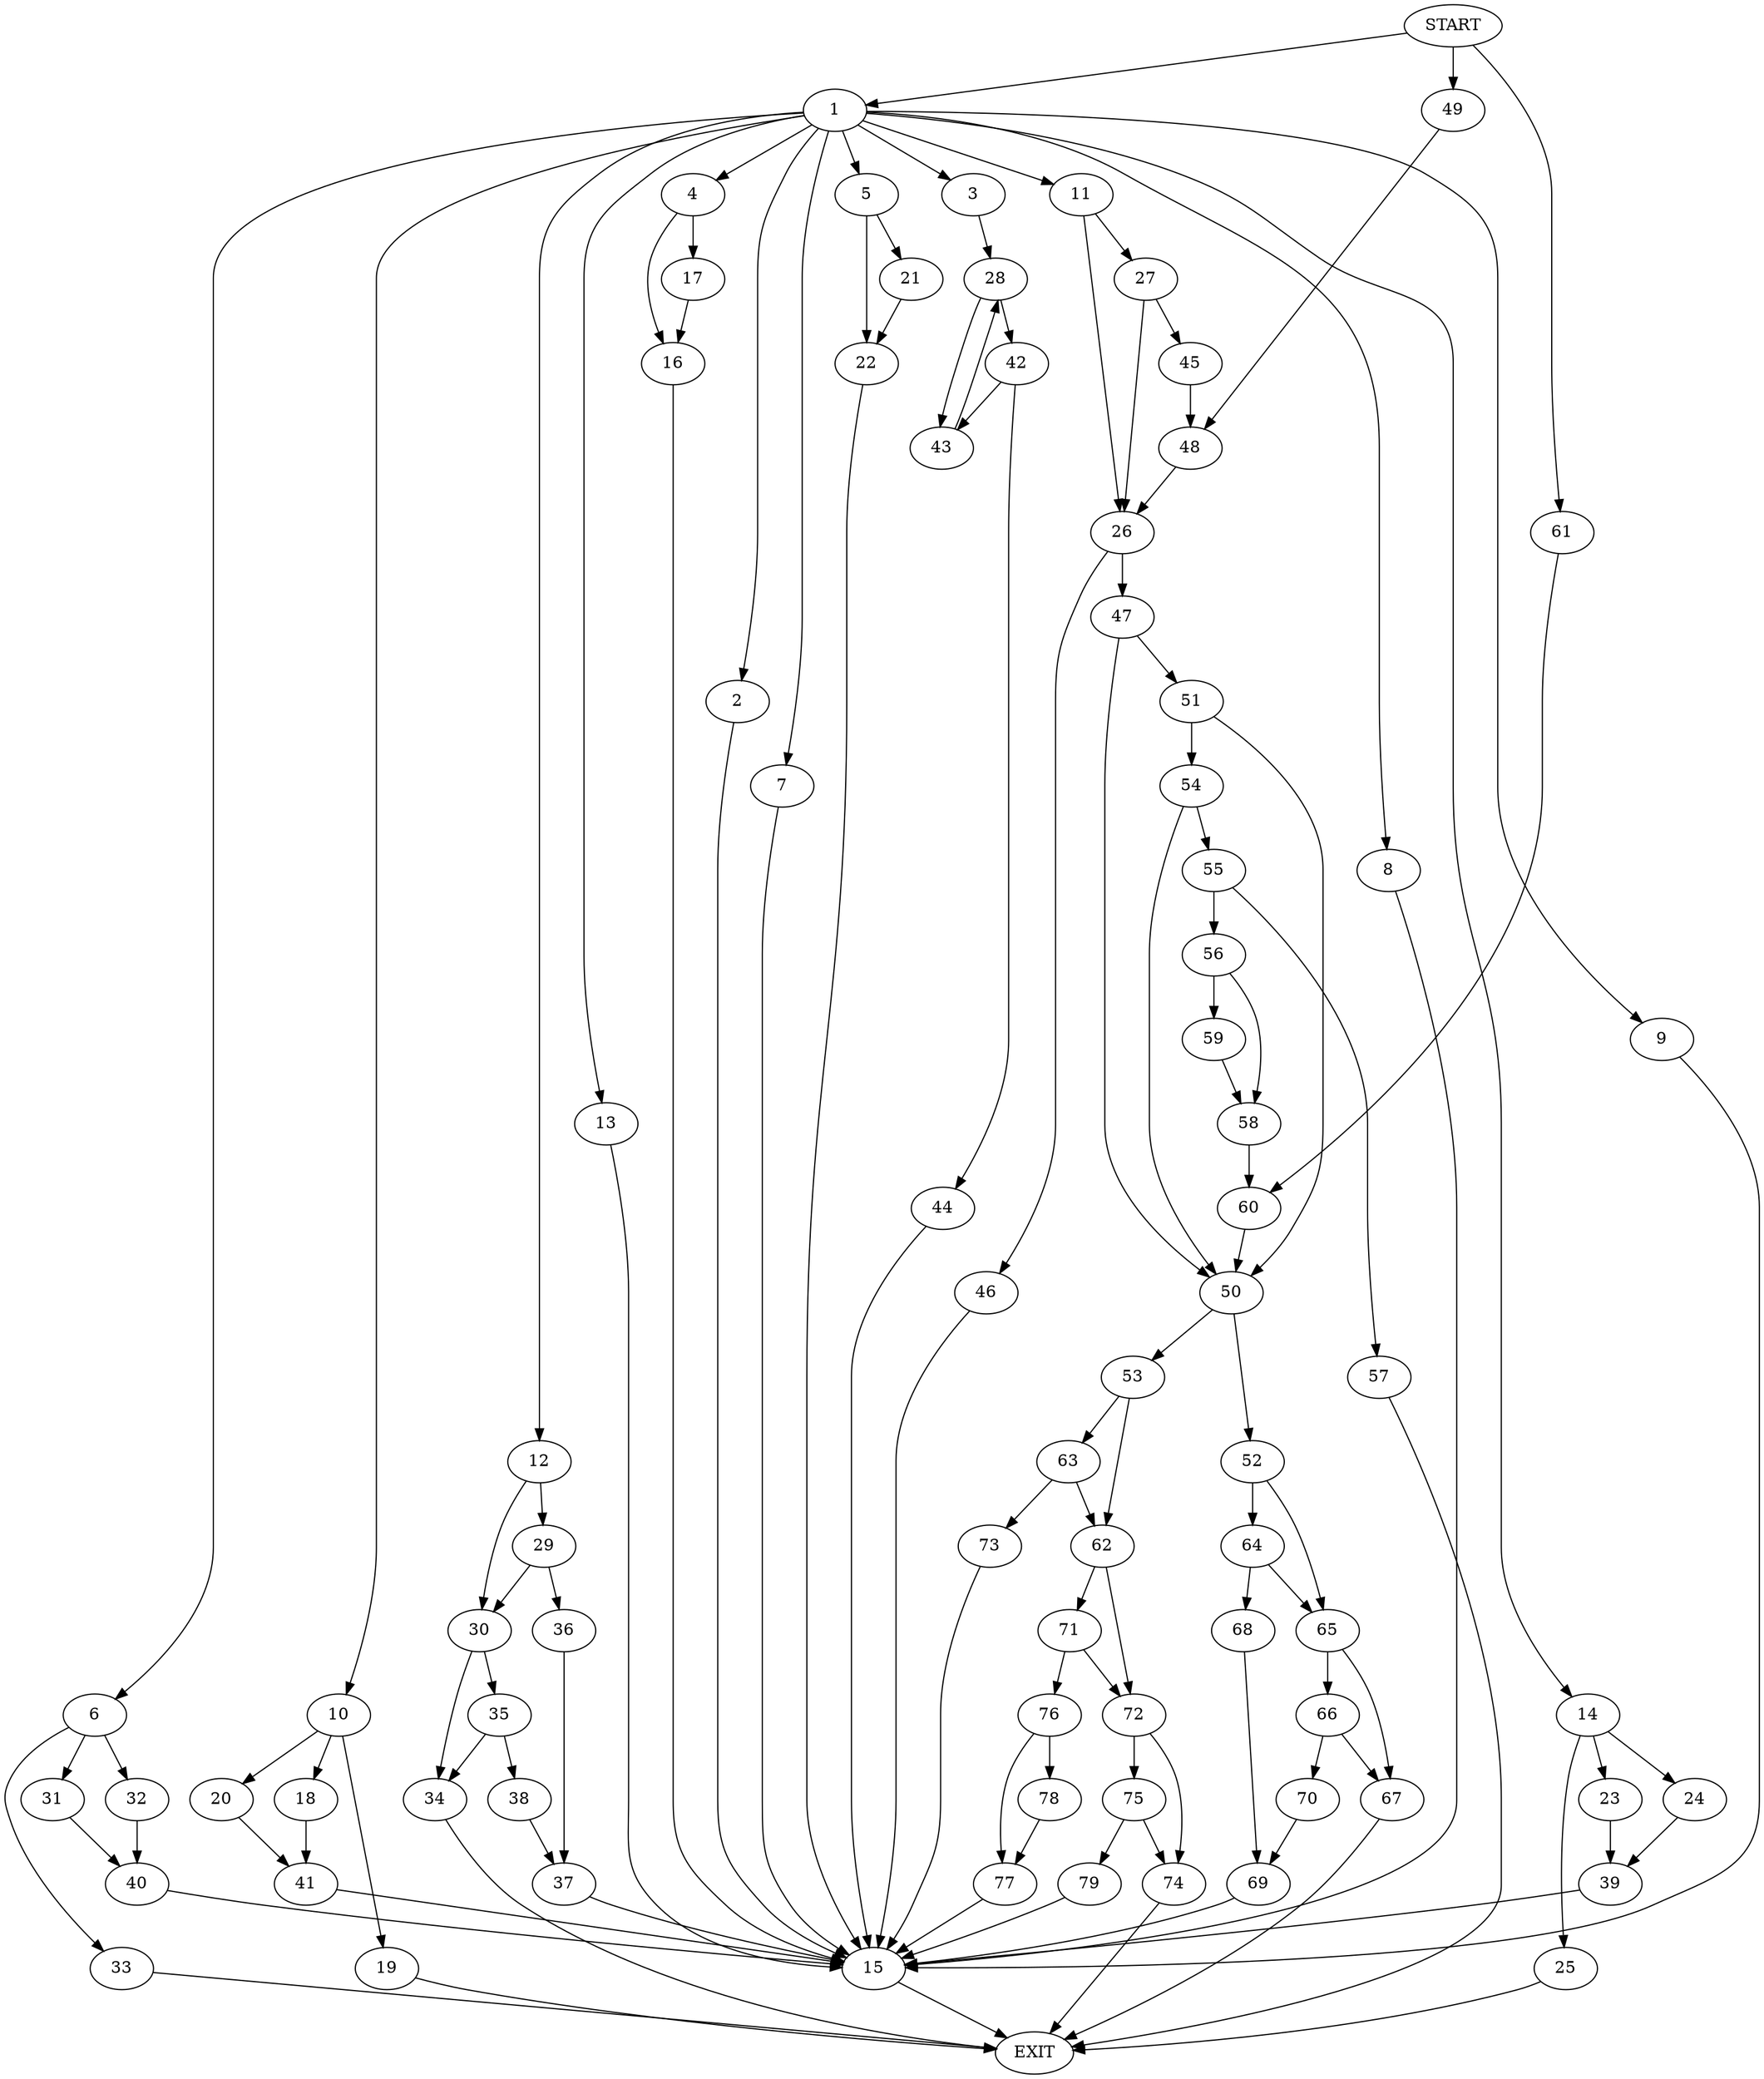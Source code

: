 digraph {
0 [label="START"];
1;
2;
3;
4;
5;
6;
7;
8;
9;
10;
11;
12;
13;
14;
15;
16;
17;
18;
19;
20;
21;
22;
23;
24;
25;
26;
27;
28;
29;
30;
31;
32;
33;
34;
35;
36;
37;
38;
39;
40;
41;
42;
43;
44;
45;
46;
47;
48;
49;
50;
51;
52;
53;
54;
55;
56;
57;
58;
59;
60;
61;
62;
63;
64;
65;
66;
67;
68;
69;
70;
71;
72;
73;
74;
75;
76;
77;
78;
79;
80 [label="EXIT"];
0 -> 1;
1 -> 2;
1 -> 3;
1 -> 4;
1 -> 5;
1 -> 6;
1 -> 7;
1 -> 8;
1 -> 9;
1 -> 10;
1 -> 11;
1 -> 12;
1 -> 13;
1 -> 14;
13 -> 15;
4 -> 16;
4 -> 17;
10 -> 18;
10 -> 19;
10 -> 20;
7 -> 15;
5 -> 21;
5 -> 22;
14 -> 23;
14 -> 24;
14 -> 25;
11 -> 26;
11 -> 27;
2 -> 15;
3 -> 28;
9 -> 15;
12 -> 29;
12 -> 30;
8 -> 15;
6 -> 31;
6 -> 32;
6 -> 33;
15 -> 80;
30 -> 34;
30 -> 35;
29 -> 30;
29 -> 36;
36 -> 37;
37 -> 15;
34 -> 80;
35 -> 34;
35 -> 38;
38 -> 37;
22 -> 15;
21 -> 22;
23 -> 39;
24 -> 39;
25 -> 80;
39 -> 15;
33 -> 80;
31 -> 40;
32 -> 40;
40 -> 15;
20 -> 41;
19 -> 80;
18 -> 41;
41 -> 15;
28 -> 42;
28 -> 43;
42 -> 43;
42 -> 44;
43 -> 28;
44 -> 15;
17 -> 16;
16 -> 15;
27 -> 45;
27 -> 26;
26 -> 46;
26 -> 47;
45 -> 48;
48 -> 26;
0 -> 49;
49 -> 48;
47 -> 50;
47 -> 51;
46 -> 15;
50 -> 52;
50 -> 53;
51 -> 50;
51 -> 54;
54 -> 50;
54 -> 55;
55 -> 56;
55 -> 57;
56 -> 58;
56 -> 59;
57 -> 80;
58 -> 60;
59 -> 58;
60 -> 50;
0 -> 61;
61 -> 60;
53 -> 62;
53 -> 63;
52 -> 64;
52 -> 65;
65 -> 66;
65 -> 67;
64 -> 68;
64 -> 65;
68 -> 69;
69 -> 15;
66 -> 67;
66 -> 70;
67 -> 80;
70 -> 69;
62 -> 71;
62 -> 72;
63 -> 62;
63 -> 73;
73 -> 15;
72 -> 74;
72 -> 75;
71 -> 72;
71 -> 76;
76 -> 77;
76 -> 78;
78 -> 77;
77 -> 15;
74 -> 80;
75 -> 79;
75 -> 74;
79 -> 15;
}